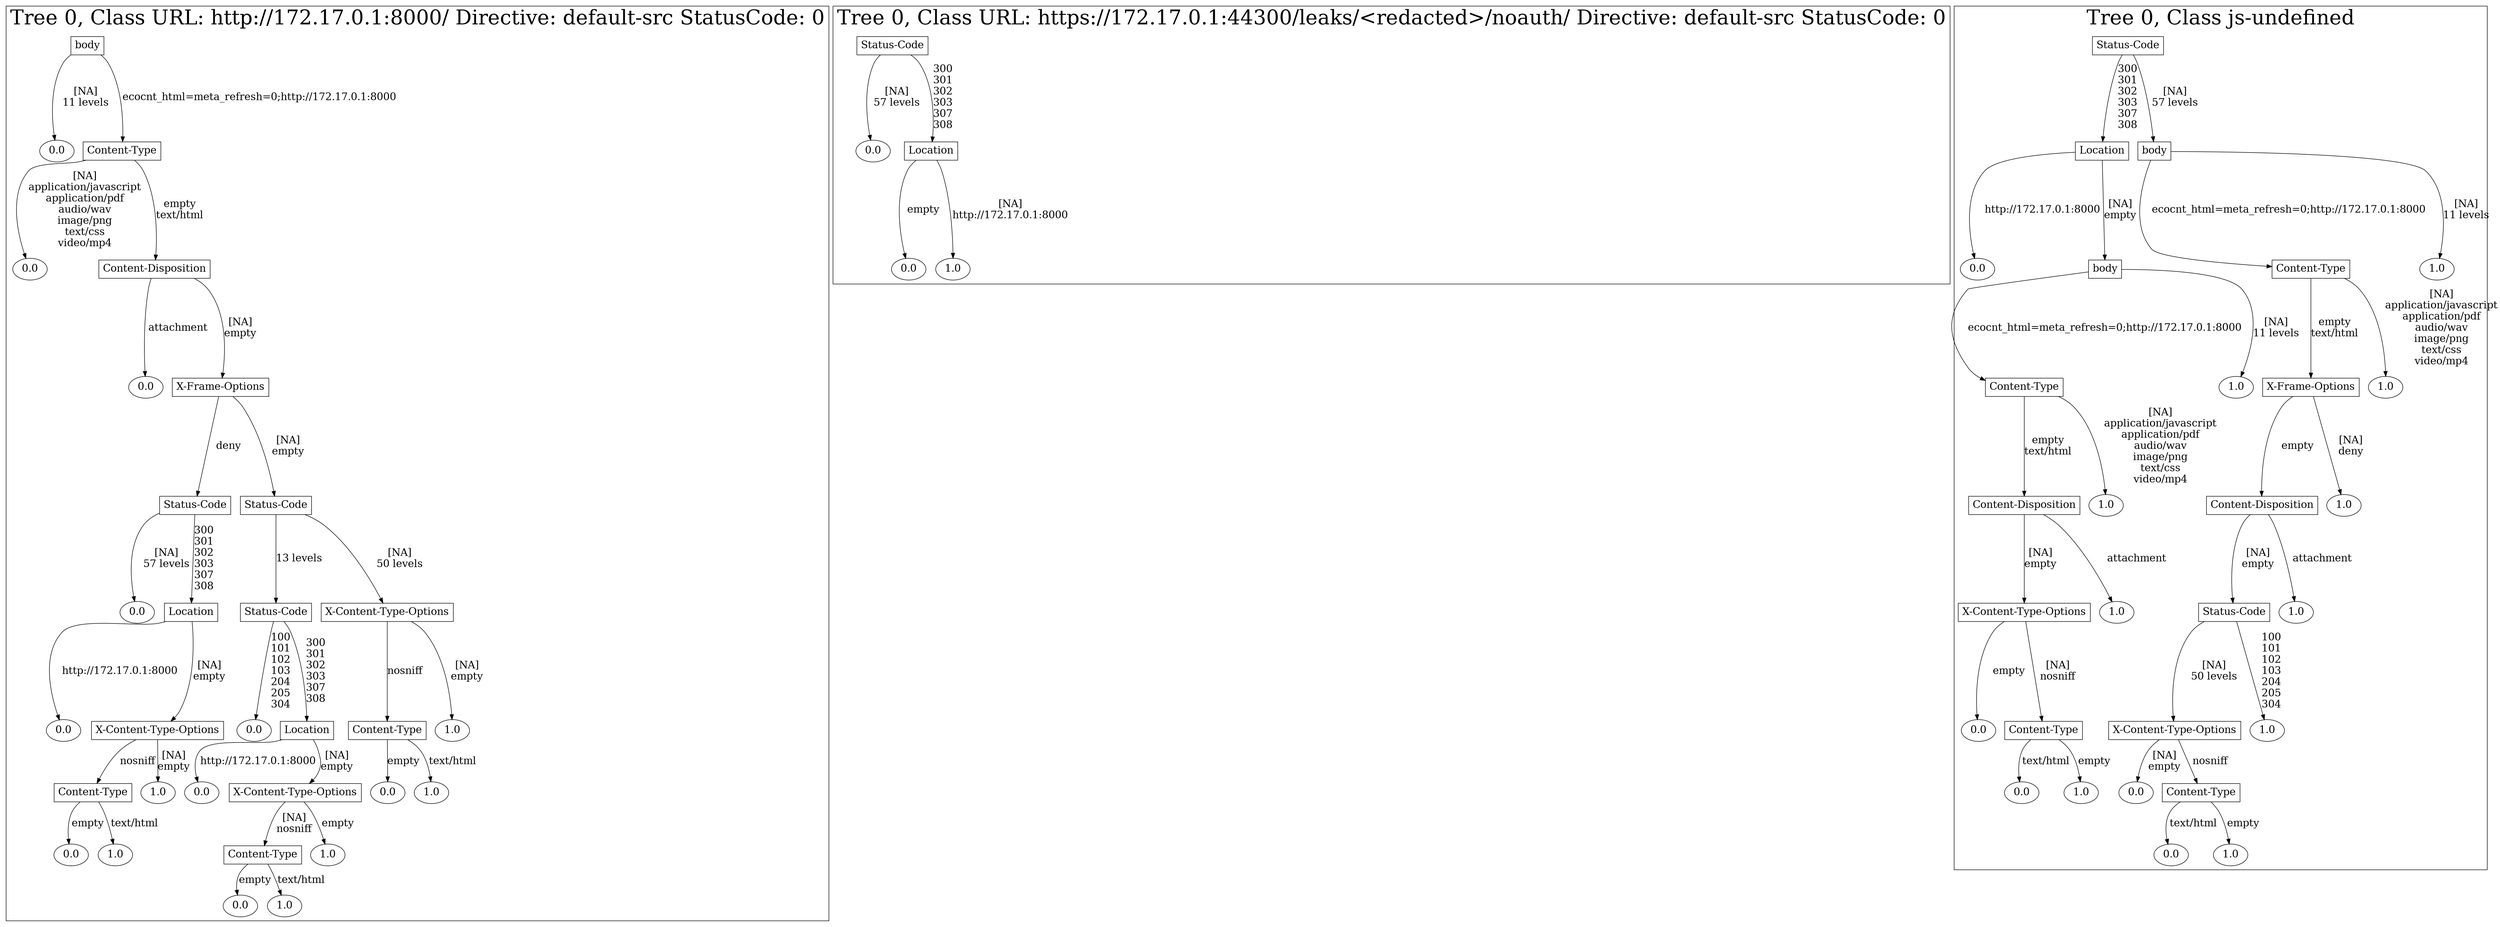 /*
Generated by:
    http://https://github.com/h2oai/h2o-3/tree/master/h2o-genmodel/src/main/java/hex/genmodel/tools/PrintMojo.java
*/

/*
On a mac:

$ brew install graphviz
$ dot -Tpng file.gv -o file.png
$ open file.png
*/

digraph G {

subgraph cluster_0 {
/* Nodes */

/* Level 0 */
{
"SG_0_Node_0" [shape=box, fontsize=20, label="body"]
}

/* Level 1 */
{
"SG_0_Node_15" [fontsize=20, label="0.0"]
"SG_0_Node_1" [shape=box, fontsize=20, label="Content-Type"]
}

/* Level 2 */
{
"SG_0_Node_16" [fontsize=20, label="0.0"]
"SG_0_Node_2" [shape=box, fontsize=20, label="Content-Disposition"]
}

/* Level 3 */
{
"SG_0_Node_17" [fontsize=20, label="0.0"]
"SG_0_Node_3" [shape=box, fontsize=20, label="X-Frame-Options"]
}

/* Level 4 */
{
"SG_0_Node_4" [shape=box, fontsize=20, label="Status-Code"]
"SG_0_Node_5" [shape=box, fontsize=20, label="Status-Code"]
}

/* Level 5 */
{
"SG_0_Node_18" [fontsize=20, label="0.0"]
"SG_0_Node_6" [shape=box, fontsize=20, label="Location"]
"SG_0_Node_7" [shape=box, fontsize=20, label="Status-Code"]
"SG_0_Node_8" [shape=box, fontsize=20, label="X-Content-Type-Options"]
}

/* Level 6 */
{
"SG_0_Node_19" [fontsize=20, label="0.0"]
"SG_0_Node_9" [shape=box, fontsize=20, label="X-Content-Type-Options"]
"SG_0_Node_20" [fontsize=20, label="0.0"]
"SG_0_Node_10" [shape=box, fontsize=20, label="Location"]
"SG_0_Node_11" [shape=box, fontsize=20, label="Content-Type"]
"SG_0_Node_21" [fontsize=20, label="1.0"]
}

/* Level 7 */
{
"SG_0_Node_12" [shape=box, fontsize=20, label="Content-Type"]
"SG_0_Node_22" [fontsize=20, label="1.0"]
"SG_0_Node_23" [fontsize=20, label="0.0"]
"SG_0_Node_13" [shape=box, fontsize=20, label="X-Content-Type-Options"]
"SG_0_Node_24" [fontsize=20, label="0.0"]
"SG_0_Node_25" [fontsize=20, label="1.0"]
}

/* Level 8 */
{
"SG_0_Node_26" [fontsize=20, label="0.0"]
"SG_0_Node_27" [fontsize=20, label="1.0"]
"SG_0_Node_14" [shape=box, fontsize=20, label="Content-Type"]
"SG_0_Node_28" [fontsize=20, label="1.0"]
}

/* Level 9 */
{
"SG_0_Node_29" [fontsize=20, label="0.0"]
"SG_0_Node_30" [fontsize=20, label="1.0"]
}

/* Edges */
"SG_0_Node_0" -> "SG_0_Node_15" [fontsize=20, label="[NA]
11 levels
"]
"SG_0_Node_0" -> "SG_0_Node_1" [fontsize=20, label="ecocnt_html=meta_refresh=0;http://172.17.0.1:8000
"]
"SG_0_Node_1" -> "SG_0_Node_16" [fontsize=20, label="[NA]
application/javascript
application/pdf
audio/wav
image/png
text/css
video/mp4
"]
"SG_0_Node_1" -> "SG_0_Node_2" [fontsize=20, label="empty
text/html
"]
"SG_0_Node_2" -> "SG_0_Node_17" [fontsize=20, label="attachment
"]
"SG_0_Node_2" -> "SG_0_Node_3" [fontsize=20, label="[NA]
empty
"]
"SG_0_Node_3" -> "SG_0_Node_4" [fontsize=20, label="deny
"]
"SG_0_Node_3" -> "SG_0_Node_5" [fontsize=20, label="[NA]
empty
"]
"SG_0_Node_5" -> "SG_0_Node_7" [fontsize=20, label="13 levels
"]
"SG_0_Node_5" -> "SG_0_Node_8" [fontsize=20, label="[NA]
50 levels
"]
"SG_0_Node_8" -> "SG_0_Node_11" [fontsize=20, label="nosniff
"]
"SG_0_Node_8" -> "SG_0_Node_21" [fontsize=20, label="[NA]
empty
"]
"SG_0_Node_11" -> "SG_0_Node_24" [fontsize=20, label="empty
"]
"SG_0_Node_11" -> "SG_0_Node_25" [fontsize=20, label="text/html
"]
"SG_0_Node_7" -> "SG_0_Node_20" [fontsize=20, label="100
101
102
103
204
205
304
"]
"SG_0_Node_7" -> "SG_0_Node_10" [fontsize=20, label="300
301
302
303
307
308
"]
"SG_0_Node_10" -> "SG_0_Node_23" [fontsize=20, label="http://172.17.0.1:8000
"]
"SG_0_Node_10" -> "SG_0_Node_13" [fontsize=20, label="[NA]
empty
"]
"SG_0_Node_13" -> "SG_0_Node_14" [fontsize=20, label="[NA]
nosniff
"]
"SG_0_Node_13" -> "SG_0_Node_28" [fontsize=20, label="empty
"]
"SG_0_Node_14" -> "SG_0_Node_29" [fontsize=20, label="empty
"]
"SG_0_Node_14" -> "SG_0_Node_30" [fontsize=20, label="text/html
"]
"SG_0_Node_4" -> "SG_0_Node_18" [fontsize=20, label="[NA]
57 levels
"]
"SG_0_Node_4" -> "SG_0_Node_6" [fontsize=20, label="300
301
302
303
307
308
"]
"SG_0_Node_6" -> "SG_0_Node_19" [fontsize=20, label="http://172.17.0.1:8000
"]
"SG_0_Node_6" -> "SG_0_Node_9" [fontsize=20, label="[NA]
empty
"]
"SG_0_Node_9" -> "SG_0_Node_12" [fontsize=20, label="nosniff
"]
"SG_0_Node_9" -> "SG_0_Node_22" [fontsize=20, label="[NA]
empty
"]
"SG_0_Node_12" -> "SG_0_Node_26" [fontsize=20, label="empty
"]
"SG_0_Node_12" -> "SG_0_Node_27" [fontsize=20, label="text/html
"]

fontsize=40
label="Tree 0, Class URL: http://172.17.0.1:8000/ Directive: default-src StatusCode: 0"
}

subgraph cluster_1 {
/* Nodes */

/* Level 0 */
{
"SG_1_Node_0" [shape=box, fontsize=20, label="Status-Code"]
}

/* Level 1 */
{
"SG_1_Node_2" [fontsize=20, label="0.0"]
"SG_1_Node_1" [shape=box, fontsize=20, label="Location"]
}

/* Level 2 */
{
"SG_1_Node_3" [fontsize=20, label="0.0"]
"SG_1_Node_4" [fontsize=20, label="1.0"]
}

/* Edges */
"SG_1_Node_0" -> "SG_1_Node_2" [fontsize=20, label="[NA]
57 levels
"]
"SG_1_Node_0" -> "SG_1_Node_1" [fontsize=20, label="300
301
302
303
307
308
"]
"SG_1_Node_1" -> "SG_1_Node_3" [fontsize=20, label="empty
"]
"SG_1_Node_1" -> "SG_1_Node_4" [fontsize=20, label="[NA]
http://172.17.0.1:8000
"]

fontsize=40
label="Tree 0, Class URL: https://172.17.0.1:44300/leaks/<redacted>/noauth/ Directive: default-src StatusCode: 0"
}

subgraph cluster_2 {
/* Nodes */

/* Level 0 */
{
"SG_2_Node_0" [shape=box, fontsize=20, label="Status-Code"]
}

/* Level 1 */
{
"SG_2_Node_1" [shape=box, fontsize=20, label="Location"]
"SG_2_Node_2" [shape=box, fontsize=20, label="body"]
}

/* Level 2 */
{
"SG_2_Node_14" [fontsize=20, label="0.0"]
"SG_2_Node_3" [shape=box, fontsize=20, label="body"]
"SG_2_Node_4" [shape=box, fontsize=20, label="Content-Type"]
"SG_2_Node_15" [fontsize=20, label="1.0"]
}

/* Level 3 */
{
"SG_2_Node_5" [shape=box, fontsize=20, label="Content-Type"]
"SG_2_Node_16" [fontsize=20, label="1.0"]
"SG_2_Node_6" [shape=box, fontsize=20, label="X-Frame-Options"]
"SG_2_Node_17" [fontsize=20, label="1.0"]
}

/* Level 4 */
{
"SG_2_Node_7" [shape=box, fontsize=20, label="Content-Disposition"]
"SG_2_Node_18" [fontsize=20, label="1.0"]
"SG_2_Node_8" [shape=box, fontsize=20, label="Content-Disposition"]
"SG_2_Node_19" [fontsize=20, label="1.0"]
}

/* Level 5 */
{
"SG_2_Node_9" [shape=box, fontsize=20, label="X-Content-Type-Options"]
"SG_2_Node_20" [fontsize=20, label="1.0"]
"SG_2_Node_10" [shape=box, fontsize=20, label="Status-Code"]
"SG_2_Node_21" [fontsize=20, label="1.0"]
}

/* Level 6 */
{
"SG_2_Node_22" [fontsize=20, label="0.0"]
"SG_2_Node_11" [shape=box, fontsize=20, label="Content-Type"]
"SG_2_Node_12" [shape=box, fontsize=20, label="X-Content-Type-Options"]
"SG_2_Node_23" [fontsize=20, label="1.0"]
}

/* Level 7 */
{
"SG_2_Node_24" [fontsize=20, label="0.0"]
"SG_2_Node_25" [fontsize=20, label="1.0"]
"SG_2_Node_26" [fontsize=20, label="0.0"]
"SG_2_Node_13" [shape=box, fontsize=20, label="Content-Type"]
}

/* Level 8 */
{
"SG_2_Node_27" [fontsize=20, label="0.0"]
"SG_2_Node_28" [fontsize=20, label="1.0"]
}

/* Edges */
"SG_2_Node_0" -> "SG_2_Node_1" [fontsize=20, label="300
301
302
303
307
308
"]
"SG_2_Node_0" -> "SG_2_Node_2" [fontsize=20, label="[NA]
57 levels
"]
"SG_2_Node_2" -> "SG_2_Node_4" [fontsize=20, label="ecocnt_html=meta_refresh=0;http://172.17.0.1:8000
"]
"SG_2_Node_2" -> "SG_2_Node_15" [fontsize=20, label="[NA]
11 levels
"]
"SG_2_Node_4" -> "SG_2_Node_6" [fontsize=20, label="empty
text/html
"]
"SG_2_Node_4" -> "SG_2_Node_17" [fontsize=20, label="[NA]
application/javascript
application/pdf
audio/wav
image/png
text/css
video/mp4
"]
"SG_2_Node_6" -> "SG_2_Node_8" [fontsize=20, label="empty
"]
"SG_2_Node_6" -> "SG_2_Node_19" [fontsize=20, label="[NA]
deny
"]
"SG_2_Node_8" -> "SG_2_Node_10" [fontsize=20, label="[NA]
empty
"]
"SG_2_Node_8" -> "SG_2_Node_21" [fontsize=20, label="attachment
"]
"SG_2_Node_10" -> "SG_2_Node_12" [fontsize=20, label="[NA]
50 levels
"]
"SG_2_Node_10" -> "SG_2_Node_23" [fontsize=20, label="100
101
102
103
204
205
304
"]
"SG_2_Node_12" -> "SG_2_Node_26" [fontsize=20, label="[NA]
empty
"]
"SG_2_Node_12" -> "SG_2_Node_13" [fontsize=20, label="nosniff
"]
"SG_2_Node_13" -> "SG_2_Node_27" [fontsize=20, label="text/html
"]
"SG_2_Node_13" -> "SG_2_Node_28" [fontsize=20, label="empty
"]
"SG_2_Node_1" -> "SG_2_Node_14" [fontsize=20, label="http://172.17.0.1:8000
"]
"SG_2_Node_1" -> "SG_2_Node_3" [fontsize=20, label="[NA]
empty
"]
"SG_2_Node_3" -> "SG_2_Node_5" [fontsize=20, label="ecocnt_html=meta_refresh=0;http://172.17.0.1:8000
"]
"SG_2_Node_3" -> "SG_2_Node_16" [fontsize=20, label="[NA]
11 levels
"]
"SG_2_Node_5" -> "SG_2_Node_7" [fontsize=20, label="empty
text/html
"]
"SG_2_Node_5" -> "SG_2_Node_18" [fontsize=20, label="[NA]
application/javascript
application/pdf
audio/wav
image/png
text/css
video/mp4
"]
"SG_2_Node_7" -> "SG_2_Node_9" [fontsize=20, label="[NA]
empty
"]
"SG_2_Node_7" -> "SG_2_Node_20" [fontsize=20, label="attachment
"]
"SG_2_Node_9" -> "SG_2_Node_22" [fontsize=20, label="empty
"]
"SG_2_Node_9" -> "SG_2_Node_11" [fontsize=20, label="[NA]
nosniff
"]
"SG_2_Node_11" -> "SG_2_Node_24" [fontsize=20, label="text/html
"]
"SG_2_Node_11" -> "SG_2_Node_25" [fontsize=20, label="empty
"]

fontsize=40
label="Tree 0, Class js-undefined"
}

}

